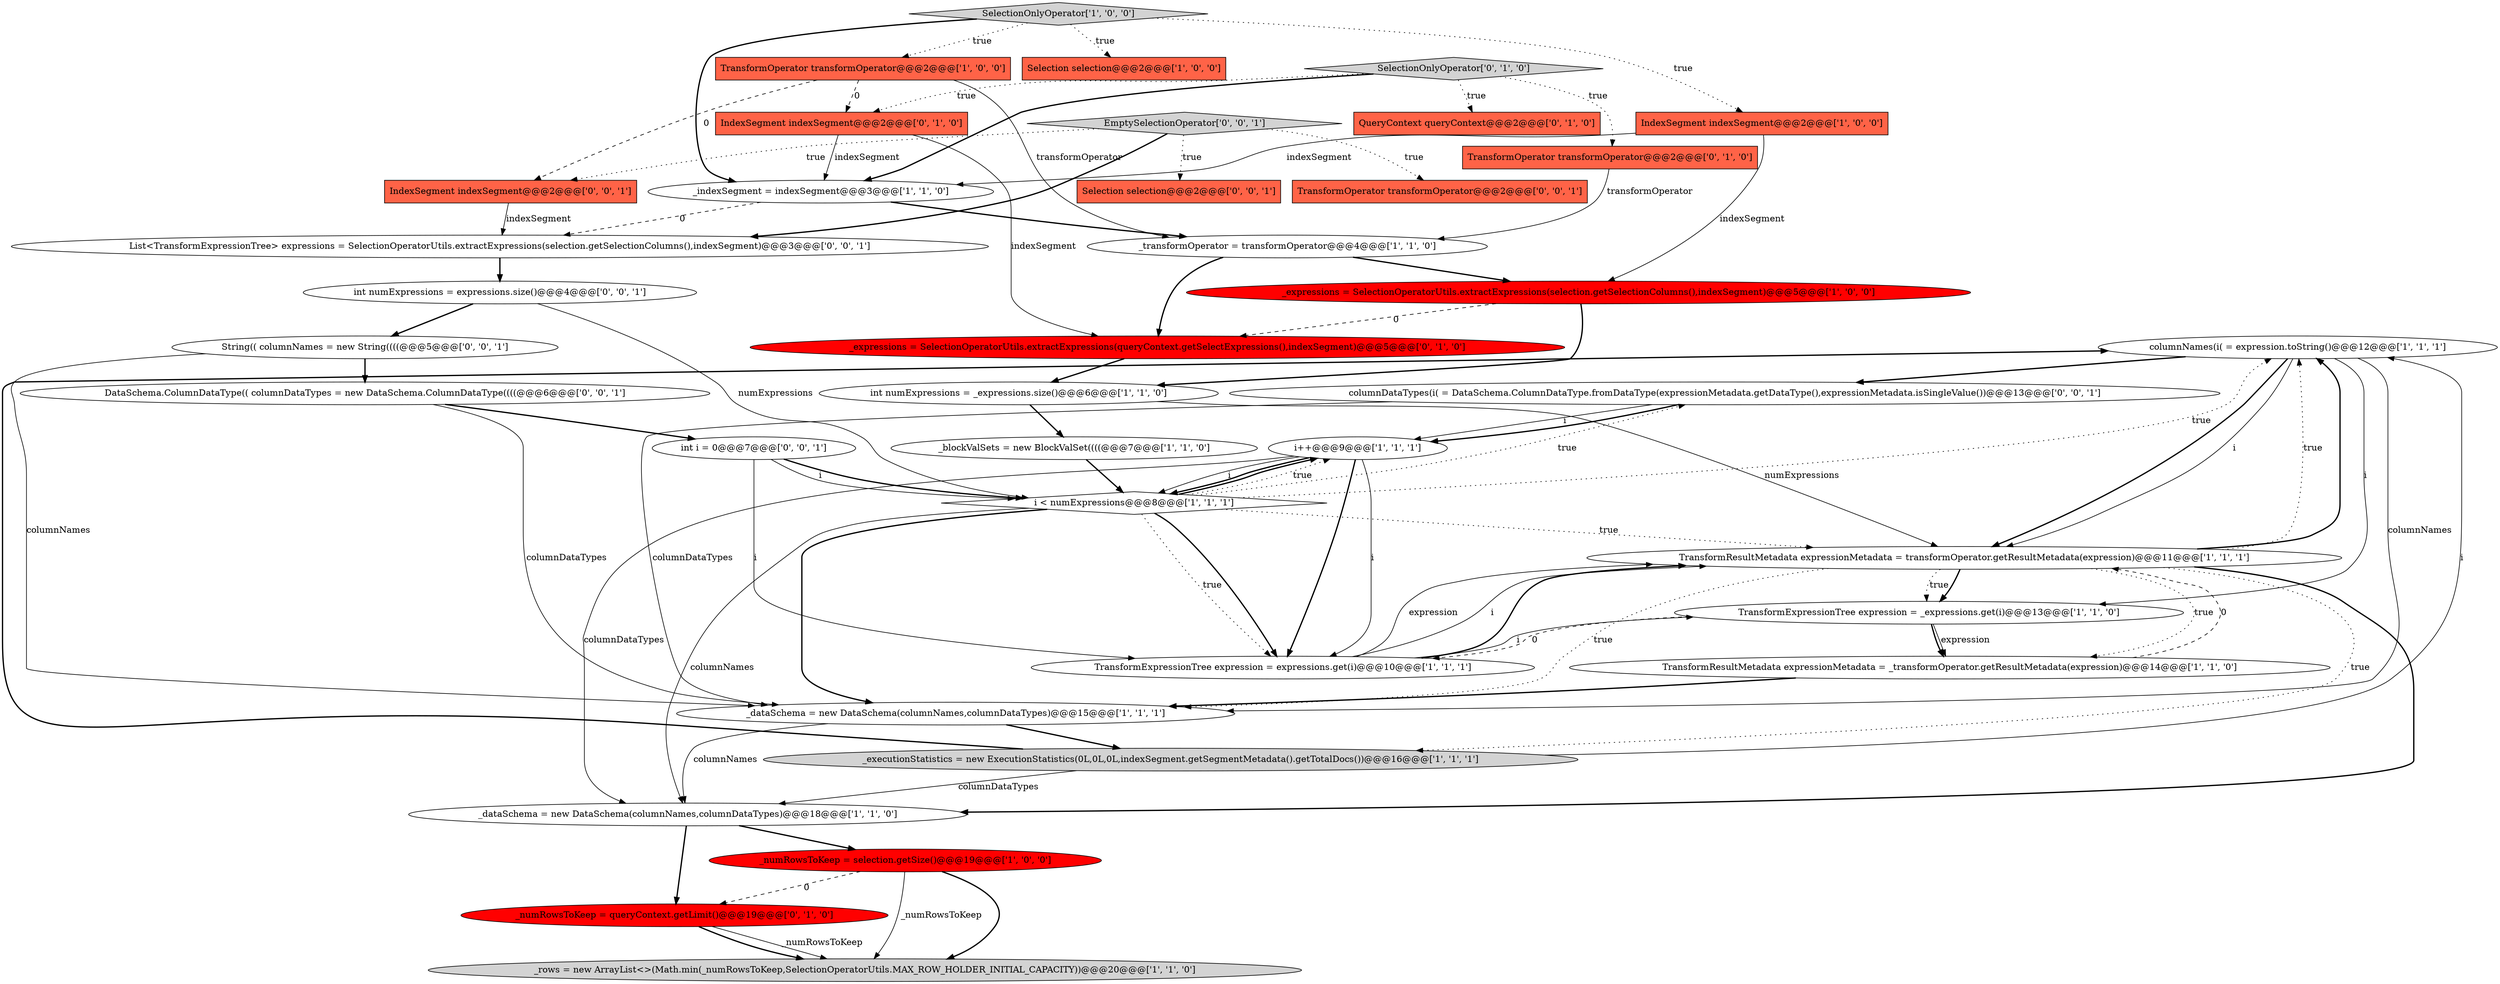 digraph {
11 [style = filled, label = "columnNames(i( = expression.toString()@@@12@@@['1', '1', '1']", fillcolor = white, shape = ellipse image = "AAA0AAABBB1BBB"];
36 [style = filled, label = "List<TransformExpressionTree> expressions = SelectionOperatorUtils.extractExpressions(selection.getSelectionColumns(),indexSegment)@@@3@@@['0', '0', '1']", fillcolor = white, shape = ellipse image = "AAA0AAABBB3BBB"];
13 [style = filled, label = "TransformOperator transformOperator@@@2@@@['1', '0', '0']", fillcolor = tomato, shape = box image = "AAA1AAABBB1BBB"];
12 [style = filled, label = "i < numExpressions@@@8@@@['1', '1', '1']", fillcolor = white, shape = diamond image = "AAA0AAABBB1BBB"];
34 [style = filled, label = "int numExpressions = expressions.size()@@@4@@@['0', '0', '1']", fillcolor = white, shape = ellipse image = "AAA0AAABBB3BBB"];
18 [style = filled, label = "TransformResultMetadata expressionMetadata = transformOperator.getResultMetadata(expression)@@@11@@@['1', '1', '1']", fillcolor = white, shape = ellipse image = "AAA0AAABBB1BBB"];
19 [style = filled, label = "TransformResultMetadata expressionMetadata = _transformOperator.getResultMetadata(expression)@@@14@@@['1', '1', '0']", fillcolor = white, shape = ellipse image = "AAA0AAABBB1BBB"];
15 [style = filled, label = "_indexSegment = indexSegment@@@3@@@['1', '1', '0']", fillcolor = white, shape = ellipse image = "AAA0AAABBB1BBB"];
28 [style = filled, label = "Selection selection@@@2@@@['0', '0', '1']", fillcolor = tomato, shape = box image = "AAA0AAABBB3BBB"];
14 [style = filled, label = "i++@@@9@@@['1', '1', '1']", fillcolor = white, shape = ellipse image = "AAA0AAABBB1BBB"];
2 [style = filled, label = "_blockValSets = new BlockValSet((((@@@7@@@['1', '1', '0']", fillcolor = white, shape = ellipse image = "AAA0AAABBB1BBB"];
7 [style = filled, label = "_dataSchema = new DataSchema(columnNames,columnDataTypes)@@@15@@@['1', '1', '1']", fillcolor = white, shape = ellipse image = "AAA0AAABBB1BBB"];
9 [style = filled, label = "_executionStatistics = new ExecutionStatistics(0L,0L,0L,indexSegment.getSegmentMetadata().getTotalDocs())@@@16@@@['1', '1', '1']", fillcolor = lightgray, shape = ellipse image = "AAA0AAABBB1BBB"];
20 [style = filled, label = "_dataSchema = new DataSchema(columnNames,columnDataTypes)@@@18@@@['1', '1', '0']", fillcolor = white, shape = ellipse image = "AAA0AAABBB1BBB"];
22 [style = filled, label = "QueryContext queryContext@@@2@@@['0', '1', '0']", fillcolor = tomato, shape = box image = "AAA0AAABBB2BBB"];
6 [style = filled, label = "_numRowsToKeep = selection.getSize()@@@19@@@['1', '0', '0']", fillcolor = red, shape = ellipse image = "AAA1AAABBB1BBB"];
23 [style = filled, label = "_expressions = SelectionOperatorUtils.extractExpressions(queryContext.getSelectExpressions(),indexSegment)@@@5@@@['0', '1', '0']", fillcolor = red, shape = ellipse image = "AAA1AAABBB2BBB"];
32 [style = filled, label = "String(( columnNames = new String((((@@@5@@@['0', '0', '1']", fillcolor = white, shape = ellipse image = "AAA0AAABBB3BBB"];
25 [style = filled, label = "IndexSegment indexSegment@@@2@@@['0', '1', '0']", fillcolor = tomato, shape = box image = "AAA1AAABBB2BBB"];
8 [style = filled, label = "int numExpressions = _expressions.size()@@@6@@@['1', '1', '0']", fillcolor = white, shape = ellipse image = "AAA0AAABBB1BBB"];
10 [style = filled, label = "Selection selection@@@2@@@['1', '0', '0']", fillcolor = tomato, shape = box image = "AAA0AAABBB1BBB"];
0 [style = filled, label = "IndexSegment indexSegment@@@2@@@['1', '0', '0']", fillcolor = tomato, shape = box image = "AAA0AAABBB1BBB"];
31 [style = filled, label = "IndexSegment indexSegment@@@2@@@['0', '0', '1']", fillcolor = tomato, shape = box image = "AAA0AAABBB3BBB"];
16 [style = filled, label = "TransformExpressionTree expression = expressions.get(i)@@@10@@@['1', '1', '1']", fillcolor = white, shape = ellipse image = "AAA0AAABBB1BBB"];
4 [style = filled, label = "_rows = new ArrayList<>(Math.min(_numRowsToKeep,SelectionOperatorUtils.MAX_ROW_HOLDER_INITIAL_CAPACITY))@@@20@@@['1', '1', '0']", fillcolor = lightgray, shape = ellipse image = "AAA0AAABBB1BBB"];
5 [style = filled, label = "SelectionOnlyOperator['1', '0', '0']", fillcolor = lightgray, shape = diamond image = "AAA0AAABBB1BBB"];
35 [style = filled, label = "EmptySelectionOperator['0', '0', '1']", fillcolor = lightgray, shape = diamond image = "AAA0AAABBB3BBB"];
27 [style = filled, label = "int i = 0@@@7@@@['0', '0', '1']", fillcolor = white, shape = ellipse image = "AAA0AAABBB3BBB"];
29 [style = filled, label = "TransformOperator transformOperator@@@2@@@['0', '0', '1']", fillcolor = tomato, shape = box image = "AAA0AAABBB3BBB"];
30 [style = filled, label = "DataSchema.ColumnDataType(( columnDataTypes = new DataSchema.ColumnDataType((((@@@6@@@['0', '0', '1']", fillcolor = white, shape = ellipse image = "AAA0AAABBB3BBB"];
3 [style = filled, label = "_expressions = SelectionOperatorUtils.extractExpressions(selection.getSelectionColumns(),indexSegment)@@@5@@@['1', '0', '0']", fillcolor = red, shape = ellipse image = "AAA1AAABBB1BBB"];
17 [style = filled, label = "TransformExpressionTree expression = _expressions.get(i)@@@13@@@['1', '1', '0']", fillcolor = white, shape = ellipse image = "AAA0AAABBB1BBB"];
21 [style = filled, label = "TransformOperator transformOperator@@@2@@@['0', '1', '0']", fillcolor = tomato, shape = box image = "AAA0AAABBB2BBB"];
1 [style = filled, label = "_transformOperator = transformOperator@@@4@@@['1', '1', '0']", fillcolor = white, shape = ellipse image = "AAA0AAABBB1BBB"];
33 [style = filled, label = "columnDataTypes(i( = DataSchema.ColumnDataType.fromDataType(expressionMetadata.getDataType(),expressionMetadata.isSingleValue())@@@13@@@['0', '0', '1']", fillcolor = white, shape = ellipse image = "AAA0AAABBB3BBB"];
24 [style = filled, label = "SelectionOnlyOperator['0', '1', '0']", fillcolor = lightgray, shape = diamond image = "AAA0AAABBB2BBB"];
26 [style = filled, label = "_numRowsToKeep = queryContext.getLimit()@@@19@@@['0', '1', '0']", fillcolor = red, shape = ellipse image = "AAA1AAABBB2BBB"];
8->18 [style = solid, label="numExpressions"];
17->16 [style = dashed, label="0"];
9->11 [style = bold, label=""];
24->25 [style = dotted, label="true"];
34->12 [style = solid, label="numExpressions"];
20->26 [style = bold, label=""];
11->17 [style = solid, label="i"];
5->15 [style = bold, label=""];
26->4 [style = solid, label="_numRowsToKeep"];
13->25 [style = dashed, label="0"];
12->7 [style = bold, label=""];
1->23 [style = bold, label=""];
7->9 [style = bold, label=""];
5->13 [style = dotted, label="true"];
6->26 [style = dashed, label="0"];
33->14 [style = solid, label="i"];
11->33 [style = bold, label=""];
34->32 [style = bold, label=""];
0->15 [style = solid, label="indexSegment"];
24->21 [style = dotted, label="true"];
12->33 [style = dotted, label="true"];
14->16 [style = bold, label=""];
27->12 [style = bold, label=""];
25->15 [style = solid, label="indexSegment"];
18->11 [style = bold, label=""];
30->27 [style = bold, label=""];
12->18 [style = dotted, label="true"];
14->12 [style = solid, label="i"];
23->8 [style = bold, label=""];
15->36 [style = dashed, label="0"];
26->4 [style = bold, label=""];
11->18 [style = bold, label=""];
12->11 [style = dotted, label="true"];
6->4 [style = bold, label=""];
18->20 [style = bold, label=""];
18->11 [style = dotted, label="true"];
13->31 [style = dashed, label="0"];
27->16 [style = solid, label="i"];
32->7 [style = solid, label="columnNames"];
24->22 [style = dotted, label="true"];
12->14 [style = bold, label=""];
18->17 [style = dotted, label="true"];
35->29 [style = dotted, label="true"];
16->18 [style = bold, label=""];
18->7 [style = dotted, label="true"];
5->10 [style = dotted, label="true"];
13->1 [style = solid, label="transformOperator"];
18->19 [style = dotted, label="true"];
1->3 [style = bold, label=""];
5->0 [style = dotted, label="true"];
32->30 [style = bold, label=""];
35->31 [style = dotted, label="true"];
19->18 [style = dashed, label="0"];
14->16 [style = solid, label="i"];
3->23 [style = dashed, label="0"];
8->2 [style = bold, label=""];
3->8 [style = bold, label=""];
18->9 [style = dotted, label="true"];
14->20 [style = solid, label="columnDataTypes"];
16->18 [style = solid, label="expression"];
6->4 [style = solid, label="_numRowsToKeep"];
36->34 [style = bold, label=""];
33->7 [style = solid, label="columnDataTypes"];
24->15 [style = bold, label=""];
15->1 [style = bold, label=""];
12->20 [style = solid, label="columnNames"];
33->14 [style = bold, label=""];
21->1 [style = solid, label="transformOperator"];
16->17 [style = solid, label="i"];
31->36 [style = solid, label="indexSegment"];
18->17 [style = bold, label=""];
25->23 [style = solid, label="indexSegment"];
16->18 [style = solid, label="i"];
30->7 [style = solid, label="columnDataTypes"];
20->6 [style = bold, label=""];
12->16 [style = bold, label=""];
0->3 [style = solid, label="indexSegment"];
17->19 [style = bold, label=""];
2->12 [style = bold, label=""];
9->11 [style = solid, label="i"];
12->14 [style = dotted, label="true"];
17->19 [style = solid, label="expression"];
9->20 [style = solid, label="columnDataTypes"];
12->16 [style = dotted, label="true"];
14->12 [style = bold, label=""];
7->20 [style = solid, label="columnNames"];
11->7 [style = solid, label="columnNames"];
35->28 [style = dotted, label="true"];
35->36 [style = bold, label=""];
19->7 [style = bold, label=""];
11->18 [style = solid, label="i"];
27->12 [style = solid, label="i"];
}
